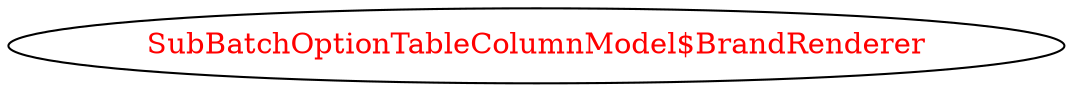digraph dependencyGraph {
 concentrate=true;
 ranksep="2.0";
 rankdir="LR"; 
 splines="ortho";
"SubBatchOptionTableColumnModel$BrandRenderer" [fontcolor="red"];
}